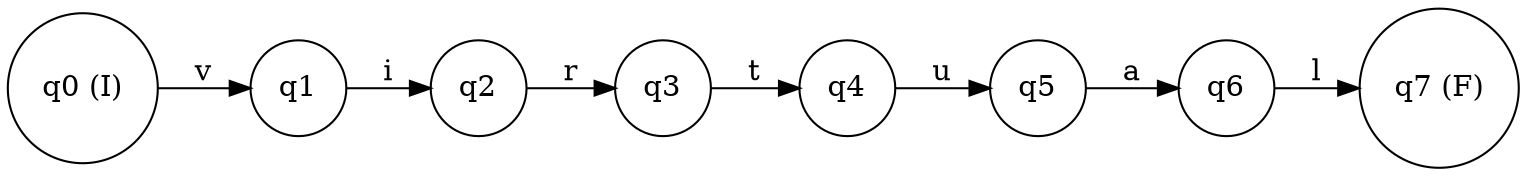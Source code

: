 digraph finite_state_machine {
rankdir=LR;
node [shape = circle];
q0 [label="q0 (I)"];
q1 [label="q1"];
q2 [label="q2"];
q3 [label="q3"];
q4 [label="q4"];
q5 [label="q5"];
q6 [label="q6"];
q7 [label="q7 (F)"];
q0 -> q1 [label="v"];
q1 -> q2 [label="i"];
q2 -> q3 [label="r"];
q3 -> q4 [label="t"];
q4 -> q5 [label="u"];
q5 -> q6 [label="a"];
q6 -> q7 [label="l"];
}